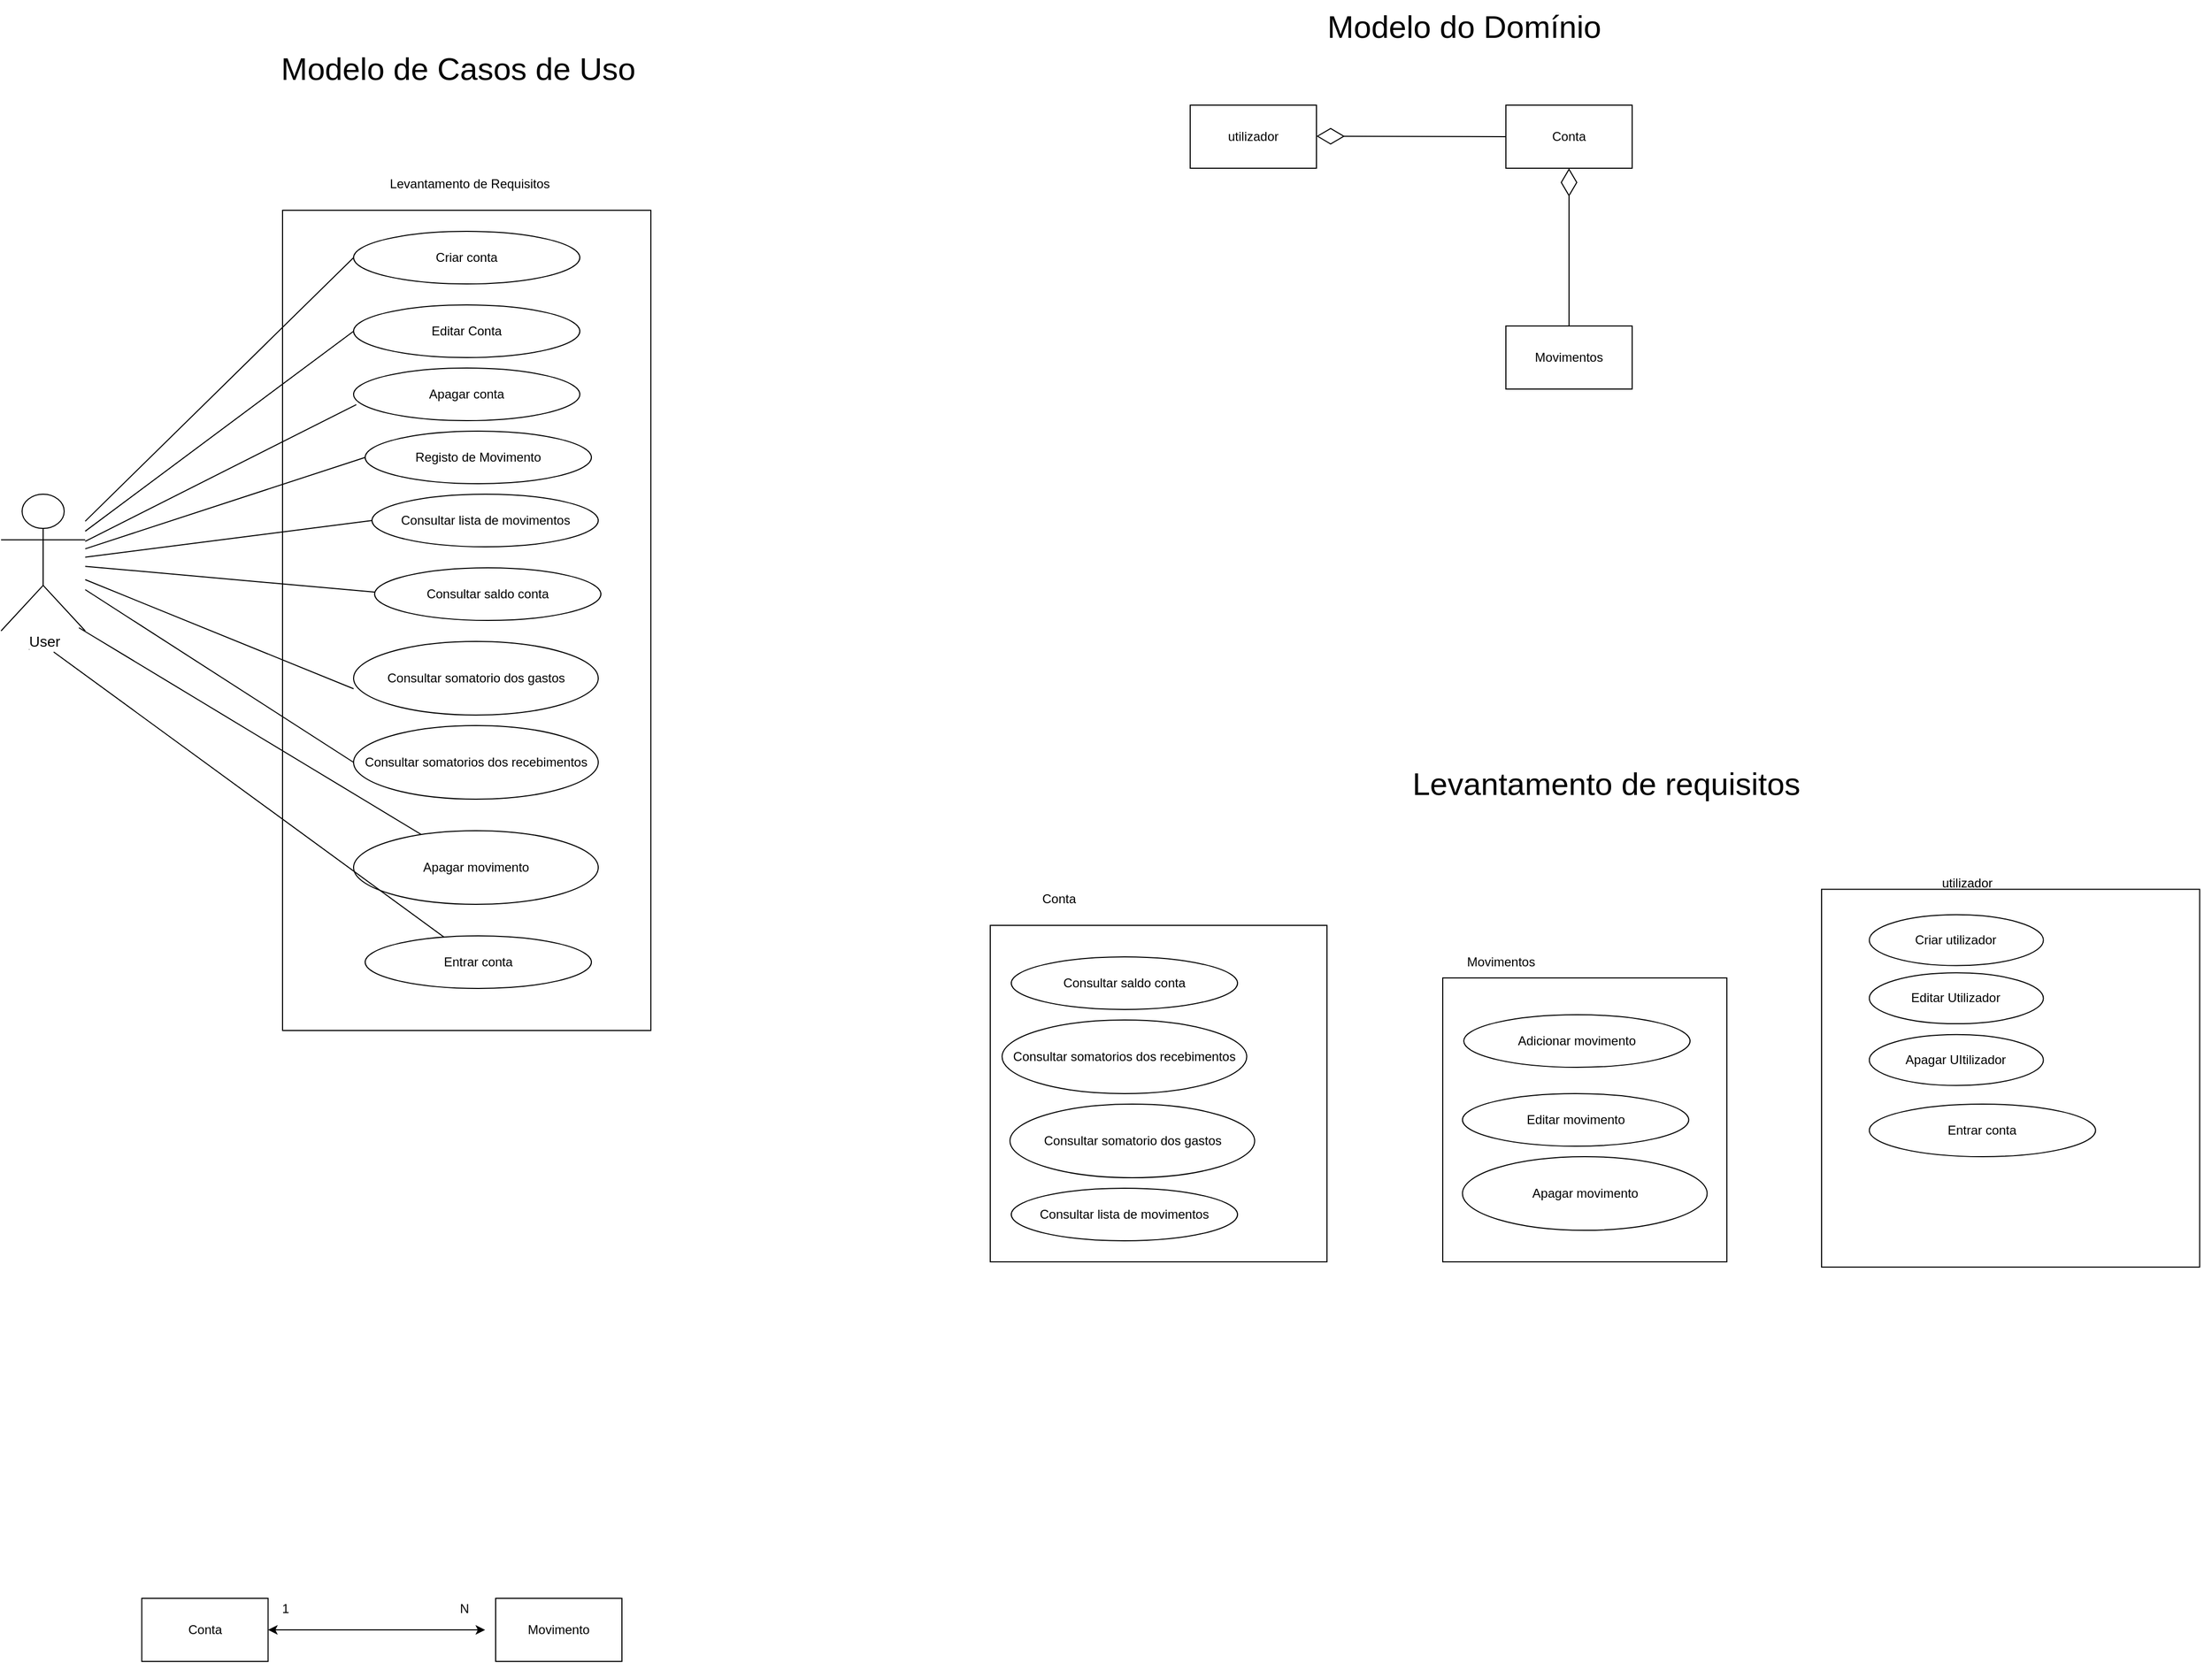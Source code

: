 <mxfile version="21.1.2" type="device">
  <diagram id="kR90zeCA4_0mLlq6k_XF" name="Page-1">
    <mxGraphModel dx="1619" dy="2275" grid="1" gridSize="10" guides="1" tooltips="1" connect="1" arrows="1" fold="1" page="1" pageScale="1" pageWidth="827" pageHeight="1169" math="0" shadow="0">
      <root>
        <mxCell id="0" />
        <mxCell id="1" parent="0" />
        <mxCell id="CaFN4GY2fkNQJT5vzBtZ-1" value="" style="rounded=0;whiteSpace=wrap;html=1;" parent="1" vertex="1">
          <mxGeometry x="227.5" y="-230" width="350" height="780" as="geometry" />
        </mxCell>
        <mxCell id="PXlCIe3qFZ60w150r0KB-1" value="Levantamento de Requisitos" style="text;html=1;align=center;verticalAlign=middle;resizable=0;points=[];autosize=1;strokeColor=none;fillColor=none;" parent="1" vertex="1">
          <mxGeometry x="315" y="-270" width="180" height="30" as="geometry" />
        </mxCell>
        <mxCell id="PXlCIe3qFZ60w150r0KB-8" value="Actor" style="shape=umlActor;verticalLabelPosition=bottom;verticalAlign=top;html=1;outlineConnect=0;" parent="1" vertex="1">
          <mxGeometry x="-40" y="40" width="80" height="130" as="geometry" />
        </mxCell>
        <mxCell id="PXlCIe3qFZ60w150r0KB-10" value="" style="endArrow=none;html=1;rounded=0;exitX=0.036;exitY=0.676;exitDx=0;exitDy=0;exitPerimeter=0;" parent="1" target="PXlCIe3qFZ60w150r0KB-8" edge="1">
          <mxGeometry width="50" height="50" relative="1" as="geometry">
            <mxPoint x="322.74" y="133.8" as="sourcePoint" />
            <mxPoint x="440" y="300" as="targetPoint" />
          </mxGeometry>
        </mxCell>
        <mxCell id="PXlCIe3qFZ60w150r0KB-11" value="" style="endArrow=none;html=1;rounded=0;exitX=0;exitY=0.5;exitDx=0;exitDy=0;" parent="1" target="PXlCIe3qFZ60w150r0KB-8" edge="1">
          <mxGeometry width="50" height="50" relative="1" as="geometry">
            <mxPoint x="295" y="225" as="sourcePoint" />
            <mxPoint x="120" y="315.577" as="targetPoint" />
          </mxGeometry>
        </mxCell>
        <mxCell id="PXlCIe3qFZ60w150r0KB-12" value="" style="endArrow=none;html=1;rounded=0;exitX=0;exitY=0.5;exitDx=0;exitDy=0;" parent="1" target="PXlCIe3qFZ60w150r0KB-8" edge="1">
          <mxGeometry width="50" height="50" relative="1" as="geometry">
            <mxPoint x="295" y="295" as="sourcePoint" />
            <mxPoint x="130" y="325.577" as="targetPoint" />
          </mxGeometry>
        </mxCell>
        <mxCell id="PXlCIe3qFZ60w150r0KB-13" value="Consultar saldo conta" style="ellipse;whiteSpace=wrap;html=1;" parent="1" vertex="1">
          <mxGeometry x="315" y="110" width="215" height="50" as="geometry" />
        </mxCell>
        <mxCell id="PXlCIe3qFZ60w150r0KB-16" value="" style="endArrow=none;html=1;rounded=0;exitX=0;exitY=0.5;exitDx=0;exitDy=0;" parent="1" source="A59N15fdTL_zLc8oEb05-2" target="PXlCIe3qFZ60w150r0KB-8" edge="1">
          <mxGeometry width="50" height="50" relative="1" as="geometry">
            <mxPoint x="215" y="279.42" as="sourcePoint" />
            <mxPoint x="60" y="249.997" as="targetPoint" />
          </mxGeometry>
        </mxCell>
        <mxCell id="PXlCIe3qFZ60w150r0KB-17" value="" style="endArrow=none;html=1;rounded=0;exitX=0;exitY=0.5;exitDx=0;exitDy=0;" parent="1" source="A59N15fdTL_zLc8oEb05-1" target="PXlCIe3qFZ60w150r0KB-8" edge="1">
          <mxGeometry width="50" height="50" relative="1" as="geometry">
            <mxPoint x="194.38" y="326.62" as="sourcePoint" />
            <mxPoint x="40" y="229.997" as="targetPoint" />
          </mxGeometry>
        </mxCell>
        <mxCell id="PXlCIe3qFZ60w150r0KB-18" value="" style="endArrow=none;html=1;rounded=0;exitX=0.012;exitY=0.696;exitDx=0;exitDy=0;exitPerimeter=0;" parent="1" source="A59N15fdTL_zLc8oEb05-3" target="PXlCIe3qFZ60w150r0KB-8" edge="1">
          <mxGeometry width="50" height="50" relative="1" as="geometry">
            <mxPoint x="254.38" y="392.2" as="sourcePoint" />
            <mxPoint x="70" y="250" as="targetPoint" />
          </mxGeometry>
        </mxCell>
        <mxCell id="PXlCIe3qFZ60w150r0KB-21" value="User" style="text;html=1;align=center;verticalAlign=middle;resizable=0;points=[];autosize=1;strokeColor=none;fillColor=none;labelBackgroundColor=#FFFFFF;spacing=8;spacingLeft=1;fontSize=14;" parent="1" vertex="1">
          <mxGeometry x="-30" y="160" width="60" height="40" as="geometry" />
        </mxCell>
        <mxCell id="PXlCIe3qFZ60w150r0KB-26" value="Consultar somatorio dos gastos" style="ellipse;whiteSpace=wrap;html=1;" parent="1" vertex="1">
          <mxGeometry x="295" y="180" width="232.5" height="70" as="geometry" />
        </mxCell>
        <mxCell id="PXlCIe3qFZ60w150r0KB-34" value="Registo de Movimento" style="ellipse;whiteSpace=wrap;html=1;" parent="1" vertex="1">
          <mxGeometry x="306" y="-20" width="215" height="50" as="geometry" />
        </mxCell>
        <mxCell id="PXlCIe3qFZ60w150r0KB-35" value="Consultar lista de movimentos" style="ellipse;whiteSpace=wrap;html=1;" parent="1" vertex="1">
          <mxGeometry x="312.5" y="40" width="215" height="50" as="geometry" />
        </mxCell>
        <mxCell id="PXlCIe3qFZ60w150r0KB-36" value="" style="endArrow=none;html=1;rounded=0;fontSize=14;entryX=0;entryY=0.5;entryDx=0;entryDy=0;" parent="1" source="PXlCIe3qFZ60w150r0KB-8" target="PXlCIe3qFZ60w150r0KB-35" edge="1">
          <mxGeometry width="50" height="50" relative="1" as="geometry">
            <mxPoint x="100" y="270" as="sourcePoint" />
            <mxPoint x="440" y="200" as="targetPoint" />
          </mxGeometry>
        </mxCell>
        <mxCell id="PXlCIe3qFZ60w150r0KB-38" value="" style="endArrow=none;html=1;rounded=0;fontSize=14;exitX=0;exitY=0.5;exitDx=0;exitDy=0;" parent="1" source="PXlCIe3qFZ60w150r0KB-34" target="PXlCIe3qFZ60w150r0KB-8" edge="1">
          <mxGeometry width="50" height="50" relative="1" as="geometry">
            <mxPoint x="390" y="250" as="sourcePoint" />
            <mxPoint x="80" y="260" as="targetPoint" />
          </mxGeometry>
        </mxCell>
        <mxCell id="A59N15fdTL_zLc8oEb05-1" value="Criar conta" style="ellipse;whiteSpace=wrap;html=1;" parent="1" vertex="1">
          <mxGeometry x="295" y="-210" width="215" height="50" as="geometry" />
        </mxCell>
        <mxCell id="A59N15fdTL_zLc8oEb05-2" value="Editar Conta" style="ellipse;whiteSpace=wrap;html=1;" parent="1" vertex="1">
          <mxGeometry x="295" y="-140" width="215" height="50" as="geometry" />
        </mxCell>
        <mxCell id="A59N15fdTL_zLc8oEb05-3" value="Apagar conta" style="ellipse;whiteSpace=wrap;html=1;" parent="1" vertex="1">
          <mxGeometry x="295" y="-80" width="215" height="50" as="geometry" />
        </mxCell>
        <mxCell id="A59N15fdTL_zLc8oEb05-4" value="Consultar somatorios dos recebimentos" style="ellipse;whiteSpace=wrap;html=1;" parent="1" vertex="1">
          <mxGeometry x="295" y="260" width="232.5" height="70" as="geometry" />
        </mxCell>
        <mxCell id="A59N15fdTL_zLc8oEb05-23" value="Conta" style="rounded=0;whiteSpace=wrap;html=1;" parent="1" vertex="1">
          <mxGeometry x="93.75" y="1090" width="120" height="60" as="geometry" />
        </mxCell>
        <mxCell id="A59N15fdTL_zLc8oEb05-24" value="Movimento" style="rounded=0;whiteSpace=wrap;html=1;" parent="1" vertex="1">
          <mxGeometry x="430" y="1090" width="120" height="60" as="geometry" />
        </mxCell>
        <mxCell id="A59N15fdTL_zLc8oEb05-26" value="" style="endArrow=classic;startArrow=classic;html=1;rounded=0;exitX=1;exitY=0.5;exitDx=0;exitDy=0;" parent="1" source="A59N15fdTL_zLc8oEb05-23" edge="1">
          <mxGeometry width="50" height="50" relative="1" as="geometry">
            <mxPoint x="490" y="1150" as="sourcePoint" />
            <mxPoint x="420" y="1120" as="targetPoint" />
          </mxGeometry>
        </mxCell>
        <mxCell id="A59N15fdTL_zLc8oEb05-27" value="1" style="text;html=1;align=center;verticalAlign=middle;resizable=0;points=[];autosize=1;strokeColor=none;fillColor=none;" parent="1" vertex="1">
          <mxGeometry x="215" y="1085" width="30" height="30" as="geometry" />
        </mxCell>
        <mxCell id="A59N15fdTL_zLc8oEb05-28" value="N" style="text;html=1;align=center;verticalAlign=middle;resizable=0;points=[];autosize=1;strokeColor=none;fillColor=none;" parent="1" vertex="1">
          <mxGeometry x="385" y="1085" width="30" height="30" as="geometry" />
        </mxCell>
        <mxCell id="MsKCTjs8EX-7MRmS8cZD-1" value="Apagar movimento" style="ellipse;whiteSpace=wrap;html=1;" vertex="1" parent="1">
          <mxGeometry x="295" y="360" width="232.5" height="70" as="geometry" />
        </mxCell>
        <mxCell id="MsKCTjs8EX-7MRmS8cZD-2" value="" style="endArrow=none;html=1;rounded=0;entryX=1.067;entryY=0.175;entryDx=0;entryDy=0;entryPerimeter=0;" edge="1" parent="1" source="MsKCTjs8EX-7MRmS8cZD-1" target="PXlCIe3qFZ60w150r0KB-21">
          <mxGeometry width="50" height="50" relative="1" as="geometry">
            <mxPoint x="295" y="360" as="sourcePoint" />
            <mxPoint x="40" y="196" as="targetPoint" />
          </mxGeometry>
        </mxCell>
        <mxCell id="MsKCTjs8EX-7MRmS8cZD-5" value="" style="group" vertex="1" connectable="0" parent="1">
          <mxGeometry x="1690" y="395" width="370" height="380" as="geometry" />
        </mxCell>
        <mxCell id="A59N15fdTL_zLc8oEb05-5" value="" style="whiteSpace=wrap;html=1;aspect=fixed;" parent="MsKCTjs8EX-7MRmS8cZD-5" vertex="1">
          <mxGeometry y="20.727" width="359.273" height="359.273" as="geometry" />
        </mxCell>
        <mxCell id="A59N15fdTL_zLc8oEb05-6" value="utilizador" style="text;html=1;align=center;verticalAlign=middle;resizable=0;points=[];autosize=1;strokeColor=none;fillColor=none;" parent="MsKCTjs8EX-7MRmS8cZD-5" vertex="1">
          <mxGeometry x="103.173" width="70" height="30" as="geometry" />
        </mxCell>
        <mxCell id="A59N15fdTL_zLc8oEb05-7" value="Criar utilizador" style="ellipse;whiteSpace=wrap;html=1;" parent="MsKCTjs8EX-7MRmS8cZD-5" vertex="1">
          <mxGeometry x="45.361" y="44.909" width="165.433" height="48.364" as="geometry" />
        </mxCell>
        <mxCell id="A59N15fdTL_zLc8oEb05-8" value="Editar Utilizador" style="ellipse;whiteSpace=wrap;html=1;" parent="MsKCTjs8EX-7MRmS8cZD-5" vertex="1">
          <mxGeometry x="45.361" y="100.182" width="165.433" height="48.364" as="geometry" />
        </mxCell>
        <mxCell id="A59N15fdTL_zLc8oEb05-10" value="Apagar UItilizador" style="ellipse;whiteSpace=wrap;html=1;" parent="MsKCTjs8EX-7MRmS8cZD-5" vertex="1">
          <mxGeometry x="45.361" y="158.909" width="165.433" height="48.364" as="geometry" />
        </mxCell>
        <mxCell id="MsKCTjs8EX-7MRmS8cZD-31" value="Entrar conta" style="ellipse;whiteSpace=wrap;html=1;" vertex="1" parent="MsKCTjs8EX-7MRmS8cZD-5">
          <mxGeometry x="45.36" y="225" width="215" height="50" as="geometry" />
        </mxCell>
        <mxCell id="MsKCTjs8EX-7MRmS8cZD-7" value="" style="group" vertex="1" connectable="0" parent="1">
          <mxGeometry x="1330" y="470" width="270" height="300" as="geometry" />
        </mxCell>
        <mxCell id="A59N15fdTL_zLc8oEb05-11" value="Movimentos" style="text;html=1;align=center;verticalAlign=middle;resizable=0;points=[];autosize=1;strokeColor=none;fillColor=none;" parent="MsKCTjs8EX-7MRmS8cZD-7" vertex="1">
          <mxGeometry x="10" width="90" height="30" as="geometry" />
        </mxCell>
        <mxCell id="A59N15fdTL_zLc8oEb05-15" value="Criar registo Movimento" style="ellipse;whiteSpace=wrap;html=1;" parent="MsKCTjs8EX-7MRmS8cZD-7" vertex="1">
          <mxGeometry x="27.5" y="120" width="215" height="50" as="geometry" />
        </mxCell>
        <mxCell id="A59N15fdTL_zLc8oEb05-22" value="Tipo de registo" style="ellipse;whiteSpace=wrap;html=1;" parent="MsKCTjs8EX-7MRmS8cZD-7" vertex="1">
          <mxGeometry x="20" y="50" width="215" height="50" as="geometry" />
        </mxCell>
        <mxCell id="MsKCTjs8EX-7MRmS8cZD-19" value="" style="group" vertex="1" connectable="0" parent="MsKCTjs8EX-7MRmS8cZD-7">
          <mxGeometry y="30" width="270" height="270" as="geometry" />
        </mxCell>
        <mxCell id="A59N15fdTL_zLc8oEb05-12" value="" style="whiteSpace=wrap;html=1;aspect=fixed;" parent="MsKCTjs8EX-7MRmS8cZD-19" vertex="1">
          <mxGeometry width="270" height="270" as="geometry" />
        </mxCell>
        <mxCell id="MsKCTjs8EX-7MRmS8cZD-18" value="Apagar movimento" style="ellipse;whiteSpace=wrap;html=1;" vertex="1" parent="MsKCTjs8EX-7MRmS8cZD-19">
          <mxGeometry x="18.75" y="170" width="232.5" height="70" as="geometry" />
        </mxCell>
        <mxCell id="MsKCTjs8EX-7MRmS8cZD-23" value="Adicionar movimento" style="ellipse;whiteSpace=wrap;html=1;" vertex="1" parent="MsKCTjs8EX-7MRmS8cZD-19">
          <mxGeometry x="20" y="35" width="215" height="50" as="geometry" />
        </mxCell>
        <mxCell id="MsKCTjs8EX-7MRmS8cZD-32" value="Editar movimento" style="ellipse;whiteSpace=wrap;html=1;" vertex="1" parent="MsKCTjs8EX-7MRmS8cZD-19">
          <mxGeometry x="18.75" y="110" width="215" height="50" as="geometry" />
        </mxCell>
        <mxCell id="MsKCTjs8EX-7MRmS8cZD-8" value="" style="group" vertex="1" connectable="0" parent="1">
          <mxGeometry x="900" y="410" width="320" height="360" as="geometry" />
        </mxCell>
        <mxCell id="MsKCTjs8EX-7MRmS8cZD-3" value="" style="whiteSpace=wrap;html=1;aspect=fixed;" vertex="1" parent="MsKCTjs8EX-7MRmS8cZD-8">
          <mxGeometry y="40" width="320" height="320" as="geometry" />
        </mxCell>
        <mxCell id="A59N15fdTL_zLc8oEb05-16" value="Consultar lista de movimentos" style="ellipse;whiteSpace=wrap;html=1;" parent="MsKCTjs8EX-7MRmS8cZD-8" vertex="1">
          <mxGeometry x="20" y="290" width="215" height="50" as="geometry" />
        </mxCell>
        <mxCell id="A59N15fdTL_zLc8oEb05-17" value="Consultar somatorio dos gastos" style="ellipse;whiteSpace=wrap;html=1;" parent="MsKCTjs8EX-7MRmS8cZD-8" vertex="1">
          <mxGeometry x="18.75" y="210" width="232.5" height="70" as="geometry" />
        </mxCell>
        <mxCell id="A59N15fdTL_zLc8oEb05-18" value="Consultar saldo conta" style="ellipse;whiteSpace=wrap;html=1;" parent="MsKCTjs8EX-7MRmS8cZD-8" vertex="1">
          <mxGeometry x="20" y="70" width="215" height="50" as="geometry" />
        </mxCell>
        <mxCell id="A59N15fdTL_zLc8oEb05-19" value="Consultar somatorios dos recebimentos" style="ellipse;whiteSpace=wrap;html=1;" parent="MsKCTjs8EX-7MRmS8cZD-8" vertex="1">
          <mxGeometry x="11.25" y="130" width="232.5" height="70" as="geometry" />
        </mxCell>
        <mxCell id="MsKCTjs8EX-7MRmS8cZD-4" value="Conta" style="text;html=1;align=center;verticalAlign=middle;resizable=0;points=[];autosize=1;strokeColor=none;fillColor=none;" vertex="1" parent="MsKCTjs8EX-7MRmS8cZD-8">
          <mxGeometry x="35" width="60" height="30" as="geometry" />
        </mxCell>
        <mxCell id="MsKCTjs8EX-7MRmS8cZD-9" value="utilizador" style="rounded=0;whiteSpace=wrap;html=1;" vertex="1" parent="1">
          <mxGeometry x="1090" y="-330" width="120" height="60" as="geometry" />
        </mxCell>
        <mxCell id="MsKCTjs8EX-7MRmS8cZD-10" value="&lt;font style=&quot;font-size: 30px;&quot;&gt;Modelo de Casos de Uso&lt;/font&gt;" style="text;html=1;align=center;verticalAlign=middle;resizable=0;points=[];autosize=1;strokeColor=none;fillColor=none;" vertex="1" parent="1">
          <mxGeometry x="213.75" y="-390" width="360" height="50" as="geometry" />
        </mxCell>
        <mxCell id="MsKCTjs8EX-7MRmS8cZD-11" value="&lt;font style=&quot;font-size: 30px;&quot;&gt;Modelo do Domínio&lt;/font&gt;" style="text;html=1;align=center;verticalAlign=middle;resizable=0;points=[];autosize=1;strokeColor=none;fillColor=none;" vertex="1" parent="1">
          <mxGeometry x="1210" y="-430" width="280" height="50" as="geometry" />
        </mxCell>
        <mxCell id="MsKCTjs8EX-7MRmS8cZD-12" value="Conta" style="rounded=0;whiteSpace=wrap;html=1;" vertex="1" parent="1">
          <mxGeometry x="1390" y="-330" width="120" height="60" as="geometry" />
        </mxCell>
        <mxCell id="MsKCTjs8EX-7MRmS8cZD-13" value="Movimentos" style="rounded=0;whiteSpace=wrap;html=1;" vertex="1" parent="1">
          <mxGeometry x="1390" y="-120" width="120" height="60" as="geometry" />
        </mxCell>
        <mxCell id="MsKCTjs8EX-7MRmS8cZD-16" value="" style="endArrow=diamondThin;endFill=0;endSize=24;html=1;rounded=0;exitX=0;exitY=0.5;exitDx=0;exitDy=0;" edge="1" parent="1" source="MsKCTjs8EX-7MRmS8cZD-12">
          <mxGeometry width="160" relative="1" as="geometry">
            <mxPoint x="1380" y="-300.5" as="sourcePoint" />
            <mxPoint x="1210" y="-300.5" as="targetPoint" />
          </mxGeometry>
        </mxCell>
        <mxCell id="MsKCTjs8EX-7MRmS8cZD-17" value="" style="endArrow=diamondThin;endFill=0;endSize=24;html=1;rounded=0;entryX=0.5;entryY=1;entryDx=0;entryDy=0;" edge="1" parent="1" target="MsKCTjs8EX-7MRmS8cZD-12">
          <mxGeometry width="160" relative="1" as="geometry">
            <mxPoint x="1450" y="-120" as="sourcePoint" />
            <mxPoint x="1220" y="-290.5" as="targetPoint" />
          </mxGeometry>
        </mxCell>
        <mxCell id="MsKCTjs8EX-7MRmS8cZD-20" value="&lt;font style=&quot;font-size: 30px;&quot;&gt;Levantamento de requisitos&lt;/font&gt;" style="text;html=1;align=center;verticalAlign=middle;resizable=0;points=[];autosize=1;strokeColor=none;fillColor=none;" vertex="1" parent="1">
          <mxGeometry x="1290" y="290" width="390" height="50" as="geometry" />
        </mxCell>
        <mxCell id="MsKCTjs8EX-7MRmS8cZD-21" value="Entrar conta" style="ellipse;whiteSpace=wrap;html=1;" vertex="1" parent="1">
          <mxGeometry x="306" y="460" width="215" height="50" as="geometry" />
        </mxCell>
        <mxCell id="MsKCTjs8EX-7MRmS8cZD-22" value="" style="endArrow=none;html=1;rounded=0;entryX=1.067;entryY=0.175;entryDx=0;entryDy=0;entryPerimeter=0;" edge="1" parent="1" source="MsKCTjs8EX-7MRmS8cZD-21">
          <mxGeometry width="50" height="50" relative="1" as="geometry">
            <mxPoint x="335" y="387" as="sourcePoint" />
            <mxPoint x="10" y="190" as="targetPoint" />
          </mxGeometry>
        </mxCell>
      </root>
    </mxGraphModel>
  </diagram>
</mxfile>

